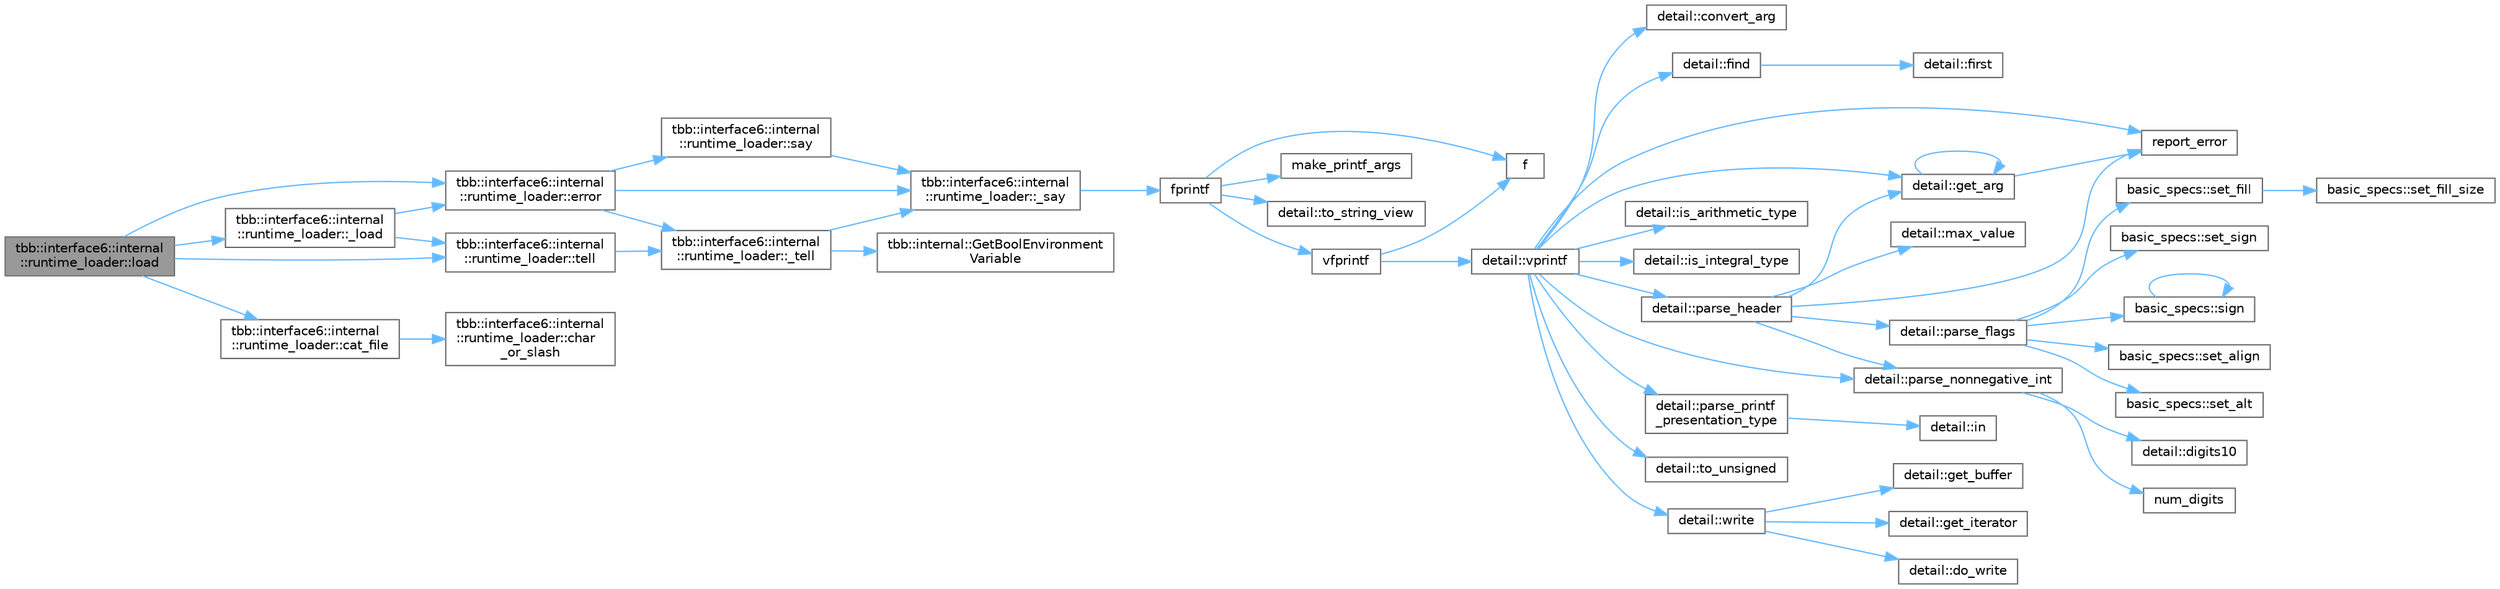 digraph "tbb::interface6::internal::runtime_loader::load"
{
 // LATEX_PDF_SIZE
  bgcolor="transparent";
  edge [fontname=Helvetica,fontsize=10,labelfontname=Helvetica,labelfontsize=10];
  node [fontname=Helvetica,fontsize=10,shape=box,height=0.2,width=0.4];
  rankdir="LR";
  Node1 [id="Node000001",label="tbb::interface6::internal\l::runtime_loader::load",height=0.2,width=0.4,color="gray40", fillcolor="grey60", style="filled", fontcolor="black",tooltip=" "];
  Node1 -> Node2 [id="edge54_Node000001_Node000002",color="steelblue1",style="solid",tooltip=" "];
  Node2 [id="Node000002",label="tbb::interface6::internal\l::runtime_loader::_load",height=0.2,width=0.4,color="grey40", fillcolor="white", style="filled",URL="$namespacetbb_1_1interface6_1_1internal_1_1runtime__loader.html#a85503293a673585153626705aaabe607",tooltip=" "];
  Node2 -> Node3 [id="edge55_Node000002_Node000003",color="steelblue1",style="solid",tooltip=" "];
  Node3 [id="Node000003",label="tbb::interface6::internal\l::runtime_loader::error",height=0.2,width=0.4,color="grey40", fillcolor="white", style="filled",URL="$namespacetbb_1_1interface6_1_1internal_1_1runtime__loader.html#a8205937541887e3515cbe27a948c1d4c",tooltip=" "];
  Node3 -> Node4 [id="edge56_Node000003_Node000004",color="steelblue1",style="solid",tooltip=" "];
  Node4 [id="Node000004",label="tbb::interface6::internal\l::runtime_loader::_say",height=0.2,width=0.4,color="grey40", fillcolor="white", style="filled",URL="$namespacetbb_1_1interface6_1_1internal_1_1runtime__loader.html#a935d4316ef7d410b298a3c282a8267b0",tooltip=" "];
  Node4 -> Node5 [id="edge57_Node000004_Node000005",color="steelblue1",style="solid",tooltip=" "];
  Node5 [id="Node000005",label="fprintf",height=0.2,width=0.4,color="grey40", fillcolor="white", style="filled",URL="$printf_8h.html#a9f315126362cae9675de1642105e631e",tooltip=" "];
  Node5 -> Node6 [id="edge58_Node000005_Node000006",color="steelblue1",style="solid",tooltip=" "];
  Node6 [id="Node000006",label="f",height=0.2,width=0.4,color="grey40", fillcolor="white", style="filled",URL="$cxx11__tensor__map_8cpp.html#a7f507fea02198f6cb81c86640c7b1a4e",tooltip=" "];
  Node5 -> Node7 [id="edge59_Node000005_Node000007",color="steelblue1",style="solid",tooltip=" "];
  Node7 [id="Node000007",label="make_printf_args",height=0.2,width=0.4,color="grey40", fillcolor="white", style="filled",URL="$printf_8h.html#a27dcc0efcda04388971dbea3c875f122",tooltip=" "];
  Node5 -> Node8 [id="edge60_Node000005_Node000008",color="steelblue1",style="solid",tooltip=" "];
  Node8 [id="Node000008",label="detail::to_string_view",height=0.2,width=0.4,color="grey40", fillcolor="white", style="filled",URL="$namespacedetail.html#abeae79fa3e1eded2d8fbd56cc9f0960e",tooltip=" "];
  Node5 -> Node9 [id="edge61_Node000005_Node000009",color="steelblue1",style="solid",tooltip=" "];
  Node9 [id="Node000009",label="vfprintf",height=0.2,width=0.4,color="grey40", fillcolor="white", style="filled",URL="$printf_8h.html#abb30aad964fc771fb52cf3ad88649df2",tooltip=" "];
  Node9 -> Node6 [id="edge62_Node000009_Node000006",color="steelblue1",style="solid",tooltip=" "];
  Node9 -> Node10 [id="edge63_Node000009_Node000010",color="steelblue1",style="solid",tooltip=" "];
  Node10 [id="Node000010",label="detail::vprintf",height=0.2,width=0.4,color="grey40", fillcolor="white", style="filled",URL="$namespacedetail.html#a1c8c2218e4c822aa8f743fb9c573717f",tooltip=" "];
  Node10 -> Node11 [id="edge64_Node000010_Node000011",color="steelblue1",style="solid",tooltip=" "];
  Node11 [id="Node000011",label="detail::convert_arg",height=0.2,width=0.4,color="grey40", fillcolor="white", style="filled",URL="$namespacedetail.html#a03c11572c9a664266d6925f327dec7f3",tooltip=" "];
  Node10 -> Node12 [id="edge65_Node000010_Node000012",color="steelblue1",style="solid",tooltip=" "];
  Node12 [id="Node000012",label="detail::find",height=0.2,width=0.4,color="grey40", fillcolor="white", style="filled",URL="$namespacedetail.html#a6b71952fab3dc32f3edb2c3e9811d8d9",tooltip=" "];
  Node12 -> Node13 [id="edge66_Node000012_Node000013",color="steelblue1",style="solid",tooltip=" "];
  Node13 [id="Node000013",label="detail::first",height=0.2,width=0.4,color="grey40", fillcolor="white", style="filled",URL="$namespacedetail.html#a02319a3deb124802b88b61f85987df5e",tooltip=" "];
  Node10 -> Node14 [id="edge67_Node000010_Node000014",color="steelblue1",style="solid",tooltip=" "];
  Node14 [id="Node000014",label="detail::get_arg",height=0.2,width=0.4,color="grey40", fillcolor="white", style="filled",URL="$namespacedetail.html#a342ef250e45bd09b2ef666b6fae1c355",tooltip=" "];
  Node14 -> Node14 [id="edge68_Node000014_Node000014",color="steelblue1",style="solid",tooltip=" "];
  Node14 -> Node15 [id="edge69_Node000014_Node000015",color="steelblue1",style="solid",tooltip=" "];
  Node15 [id="Node000015",label="report_error",height=0.2,width=0.4,color="grey40", fillcolor="white", style="filled",URL="$format-inl_8h.html#a5555893692b00b61b3886349332fd01f",tooltip=" "];
  Node10 -> Node16 [id="edge70_Node000010_Node000016",color="steelblue1",style="solid",tooltip=" "];
  Node16 [id="Node000016",label="detail::is_arithmetic_type",height=0.2,width=0.4,color="grey40", fillcolor="white", style="filled",URL="$namespacedetail.html#a802c50a56a3495fdab6020b375ba1389",tooltip=" "];
  Node10 -> Node17 [id="edge71_Node000010_Node000017",color="steelblue1",style="solid",tooltip=" "];
  Node17 [id="Node000017",label="detail::is_integral_type",height=0.2,width=0.4,color="grey40", fillcolor="white", style="filled",URL="$namespacedetail.html#a2a60f8d1bee41b803f43fc42b707b5d1",tooltip=" "];
  Node10 -> Node18 [id="edge72_Node000010_Node000018",color="steelblue1",style="solid",tooltip=" "];
  Node18 [id="Node000018",label="detail::parse_header",height=0.2,width=0.4,color="grey40", fillcolor="white", style="filled",URL="$namespacedetail.html#afc9d93e58b8edb8077f8bc8eee7f4035",tooltip=" "];
  Node18 -> Node14 [id="edge73_Node000018_Node000014",color="steelblue1",style="solid",tooltip=" "];
  Node18 -> Node19 [id="edge74_Node000018_Node000019",color="steelblue1",style="solid",tooltip=" "];
  Node19 [id="Node000019",label="detail::max_value",height=0.2,width=0.4,color="grey40", fillcolor="white", style="filled",URL="$namespacedetail.html#a45c2130c44ebe54179eafcee3cda2bfb",tooltip=" "];
  Node18 -> Node20 [id="edge75_Node000018_Node000020",color="steelblue1",style="solid",tooltip=" "];
  Node20 [id="Node000020",label="detail::parse_flags",height=0.2,width=0.4,color="grey40", fillcolor="white", style="filled",URL="$namespacedetail.html#a4213daed116a37e1767881da51238261",tooltip=" "];
  Node20 -> Node21 [id="edge76_Node000020_Node000021",color="steelblue1",style="solid",tooltip=" "];
  Node21 [id="Node000021",label="basic_specs::set_align",height=0.2,width=0.4,color="grey40", fillcolor="white", style="filled",URL="$classbasic__specs.html#ad73b6f854341aaabc744bf54e6ea6af6",tooltip=" "];
  Node20 -> Node22 [id="edge77_Node000020_Node000022",color="steelblue1",style="solid",tooltip=" "];
  Node22 [id="Node000022",label="basic_specs::set_alt",height=0.2,width=0.4,color="grey40", fillcolor="white", style="filled",URL="$classbasic__specs.html#a5f10314706a8a3d579f882f30d283b61",tooltip=" "];
  Node20 -> Node23 [id="edge78_Node000020_Node000023",color="steelblue1",style="solid",tooltip=" "];
  Node23 [id="Node000023",label="basic_specs::set_fill",height=0.2,width=0.4,color="grey40", fillcolor="white", style="filled",URL="$classbasic__specs.html#a1600987fb39fed5dfdac21b218061a9e",tooltip=" "];
  Node23 -> Node24 [id="edge79_Node000023_Node000024",color="steelblue1",style="solid",tooltip=" "];
  Node24 [id="Node000024",label="basic_specs::set_fill_size",height=0.2,width=0.4,color="grey40", fillcolor="white", style="filled",URL="$classbasic__specs.html#a4b36db5ad1e38169bd6653635d5e69cd",tooltip=" "];
  Node20 -> Node25 [id="edge80_Node000020_Node000025",color="steelblue1",style="solid",tooltip=" "];
  Node25 [id="Node000025",label="basic_specs::set_sign",height=0.2,width=0.4,color="grey40", fillcolor="white", style="filled",URL="$classbasic__specs.html#a7020ec66ba6918727e4102567c5c731a",tooltip=" "];
  Node20 -> Node26 [id="edge81_Node000020_Node000026",color="steelblue1",style="solid",tooltip=" "];
  Node26 [id="Node000026",label="basic_specs::sign",height=0.2,width=0.4,color="grey40", fillcolor="white", style="filled",URL="$classbasic__specs.html#a380e6ff33a8ae05e3ef479bf95696ad2",tooltip=" "];
  Node26 -> Node26 [id="edge82_Node000026_Node000026",color="steelblue1",style="solid",tooltip=" "];
  Node18 -> Node27 [id="edge83_Node000018_Node000027",color="steelblue1",style="solid",tooltip=" "];
  Node27 [id="Node000027",label="detail::parse_nonnegative_int",height=0.2,width=0.4,color="grey40", fillcolor="white", style="filled",URL="$namespacedetail.html#a338caba782225e115a9902d4d0835f5f",tooltip=" "];
  Node27 -> Node28 [id="edge84_Node000027_Node000028",color="steelblue1",style="solid",tooltip=" "];
  Node28 [id="Node000028",label="detail::digits10",height=0.2,width=0.4,color="grey40", fillcolor="white", style="filled",URL="$namespacedetail.html#a3a043db05db2d07deb2d98ba2d04b4eb",tooltip=" "];
  Node27 -> Node29 [id="edge85_Node000027_Node000029",color="steelblue1",style="solid",tooltip=" "];
  Node29 [id="Node000029",label="num_digits",height=0.2,width=0.4,color="grey40", fillcolor="white", style="filled",URL="$_sequence_8c.html#aa16e8c03d098498ad9c8839cf2c48044",tooltip=" "];
  Node18 -> Node15 [id="edge86_Node000018_Node000015",color="steelblue1",style="solid",tooltip=" "];
  Node10 -> Node27 [id="edge87_Node000010_Node000027",color="steelblue1",style="solid",tooltip=" "];
  Node10 -> Node30 [id="edge88_Node000010_Node000030",color="steelblue1",style="solid",tooltip=" "];
  Node30 [id="Node000030",label="detail::parse_printf\l_presentation_type",height=0.2,width=0.4,color="grey40", fillcolor="white", style="filled",URL="$namespacedetail.html#aa2cb095169b23e3a66260ad7078f44cc",tooltip=" "];
  Node30 -> Node31 [id="edge89_Node000030_Node000031",color="steelblue1",style="solid",tooltip=" "];
  Node31 [id="Node000031",label="detail::in",height=0.2,width=0.4,color="grey40", fillcolor="white", style="filled",URL="$namespacedetail.html#a52a5e2ed06c229dcf95ea5c46d48d05e",tooltip=" "];
  Node10 -> Node15 [id="edge90_Node000010_Node000015",color="steelblue1",style="solid",tooltip=" "];
  Node10 -> Node32 [id="edge91_Node000010_Node000032",color="steelblue1",style="solid",tooltip=" "];
  Node32 [id="Node000032",label="detail::to_unsigned",height=0.2,width=0.4,color="grey40", fillcolor="white", style="filled",URL="$namespacedetail.html#a4855e668246c731a97484efc329f2aac",tooltip=" "];
  Node10 -> Node33 [id="edge92_Node000010_Node000033",color="steelblue1",style="solid",tooltip=" "];
  Node33 [id="Node000033",label="detail::write",height=0.2,width=0.4,color="grey40", fillcolor="white", style="filled",URL="$namespacedetail.html#a29dacf26eedc9e3575fb57329a5ca0a3",tooltip=" "];
  Node33 -> Node34 [id="edge93_Node000033_Node000034",color="steelblue1",style="solid",tooltip=" "];
  Node34 [id="Node000034",label="detail::do_write",height=0.2,width=0.4,color="grey40", fillcolor="white", style="filled",URL="$namespacedetail.html#a5007cc441bd246a9096070c10d1ea683",tooltip=" "];
  Node33 -> Node35 [id="edge94_Node000033_Node000035",color="steelblue1",style="solid",tooltip=" "];
  Node35 [id="Node000035",label="detail::get_buffer",height=0.2,width=0.4,color="grey40", fillcolor="white", style="filled",URL="$namespacedetail.html#ad803bb19df422bc4c4f92d75c7564437",tooltip=" "];
  Node33 -> Node36 [id="edge95_Node000033_Node000036",color="steelblue1",style="solid",tooltip=" "];
  Node36 [id="Node000036",label="detail::get_iterator",height=0.2,width=0.4,color="grey40", fillcolor="white", style="filled",URL="$namespacedetail.html#a05e3e231207d3f28f83261c2e7ad2fe5",tooltip=" "];
  Node3 -> Node37 [id="edge96_Node000003_Node000037",color="steelblue1",style="solid",tooltip=" "];
  Node37 [id="Node000037",label="tbb::interface6::internal\l::runtime_loader::_tell",height=0.2,width=0.4,color="grey40", fillcolor="white", style="filled",URL="$namespacetbb_1_1interface6_1_1internal_1_1runtime__loader.html#a42e1cf8f2ef900e34ff38fb9d436bc2d",tooltip=" "];
  Node37 -> Node4 [id="edge97_Node000037_Node000004",color="steelblue1",style="solid",tooltip=" "];
  Node37 -> Node38 [id="edge98_Node000037_Node000038",color="steelblue1",style="solid",tooltip=" "];
  Node38 [id="Node000038",label="tbb::internal::GetBoolEnvironment\lVariable",height=0.2,width=0.4,color="grey40", fillcolor="white", style="filled",URL="$namespacetbb_1_1internal.html#a97d6c00654cc85d4c072f1a082c8c28a",tooltip=" "];
  Node3 -> Node39 [id="edge99_Node000003_Node000039",color="steelblue1",style="solid",tooltip=" "];
  Node39 [id="Node000039",label="tbb::interface6::internal\l::runtime_loader::say",height=0.2,width=0.4,color="grey40", fillcolor="white", style="filled",URL="$namespacetbb_1_1interface6_1_1internal_1_1runtime__loader.html#ad0dc9dd699b10e68b2c07e7f4f9b166b",tooltip=" "];
  Node39 -> Node4 [id="edge100_Node000039_Node000004",color="steelblue1",style="solid",tooltip=" "];
  Node2 -> Node40 [id="edge101_Node000002_Node000040",color="steelblue1",style="solid",tooltip=" "];
  Node40 [id="Node000040",label="tbb::interface6::internal\l::runtime_loader::tell",height=0.2,width=0.4,color="grey40", fillcolor="white", style="filled",URL="$namespacetbb_1_1interface6_1_1internal_1_1runtime__loader.html#abebd9a7de3a3b73ad26dfe6cae3be3df",tooltip=" "];
  Node40 -> Node37 [id="edge102_Node000040_Node000037",color="steelblue1",style="solid",tooltip=" "];
  Node1 -> Node41 [id="edge103_Node000001_Node000041",color="steelblue1",style="solid",tooltip=" "];
  Node41 [id="Node000041",label="tbb::interface6::internal\l::runtime_loader::cat_file",height=0.2,width=0.4,color="grey40", fillcolor="white", style="filled",URL="$namespacetbb_1_1interface6_1_1internal_1_1runtime__loader.html#ae297797be995d7ba4417f329336623f9",tooltip=" "];
  Node41 -> Node42 [id="edge104_Node000041_Node000042",color="steelblue1",style="solid",tooltip=" "];
  Node42 [id="Node000042",label="tbb::interface6::internal\l::runtime_loader::char\l_or_slash",height=0.2,width=0.4,color="grey40", fillcolor="white", style="filled",URL="$namespacetbb_1_1interface6_1_1internal_1_1runtime__loader.html#a838e31b0dcc0648a72683e357a2e8492",tooltip=" "];
  Node1 -> Node3 [id="edge105_Node000001_Node000003",color="steelblue1",style="solid",tooltip=" "];
  Node1 -> Node40 [id="edge106_Node000001_Node000040",color="steelblue1",style="solid",tooltip=" "];
}
